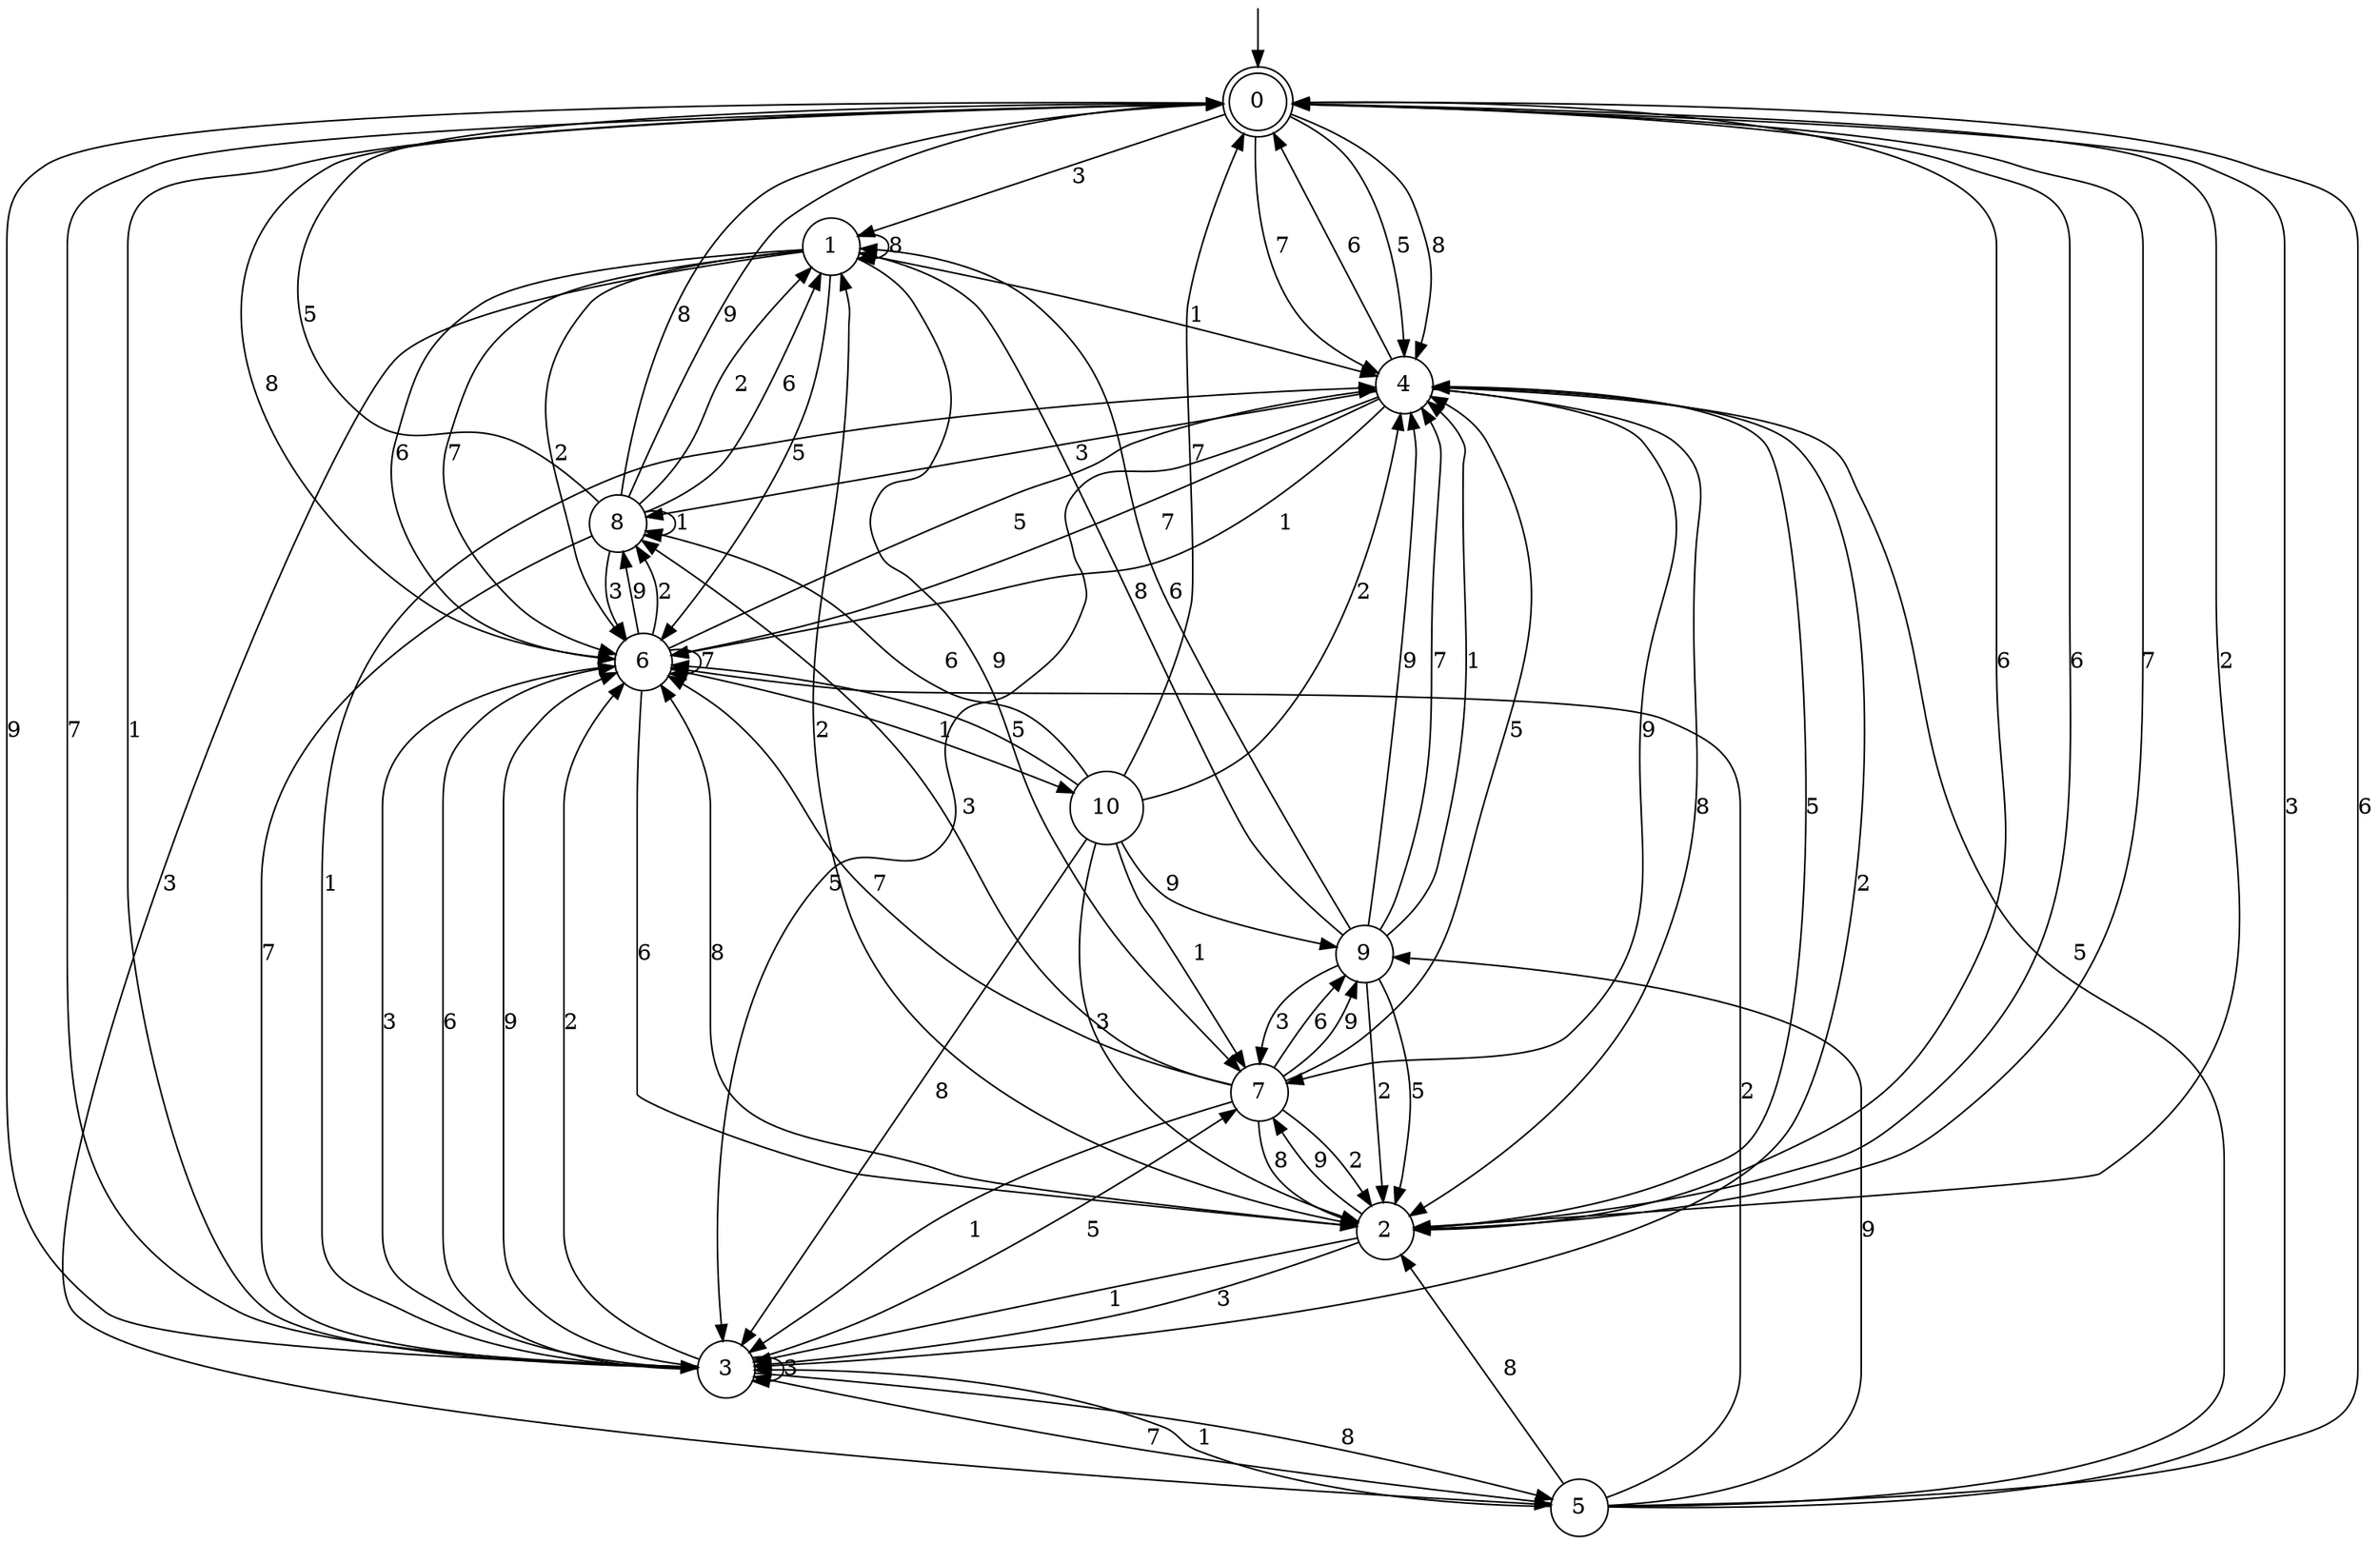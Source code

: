 digraph g {

	s0 [shape="doublecircle" label="0"];
	s1 [shape="circle" label="1"];
	s2 [shape="circle" label="2"];
	s3 [shape="circle" label="3"];
	s4 [shape="circle" label="4"];
	s5 [shape="circle" label="5"];
	s6 [shape="circle" label="6"];
	s7 [shape="circle" label="7"];
	s8 [shape="circle" label="8"];
	s9 [shape="circle" label="9"];
	s10 [shape="circle" label="10"];
	s0 -> s1 [label="3"];
	s0 -> s2 [label="6"];
	s0 -> s3 [label="9"];
	s0 -> s4 [label="7"];
	s0 -> s2 [label="2"];
	s0 -> s3 [label="1"];
	s0 -> s4 [label="5"];
	s0 -> s4 [label="8"];
	s1 -> s5 [label="3"];
	s1 -> s6 [label="6"];
	s1 -> s7 [label="9"];
	s1 -> s6 [label="7"];
	s1 -> s6 [label="2"];
	s1 -> s4 [label="1"];
	s1 -> s6 [label="5"];
	s1 -> s1 [label="8"];
	s2 -> s3 [label="3"];
	s2 -> s0 [label="6"];
	s2 -> s7 [label="9"];
	s2 -> s0 [label="7"];
	s2 -> s1 [label="2"];
	s2 -> s3 [label="1"];
	s2 -> s4 [label="5"];
	s2 -> s6 [label="8"];
	s3 -> s3 [label="3"];
	s3 -> s6 [label="6"];
	s3 -> s6 [label="9"];
	s3 -> s0 [label="7"];
	s3 -> s6 [label="2"];
	s3 -> s4 [label="1"];
	s3 -> s7 [label="5"];
	s3 -> s5 [label="8"];
	s4 -> s8 [label="3"];
	s4 -> s0 [label="6"];
	s4 -> s7 [label="9"];
	s4 -> s6 [label="7"];
	s4 -> s3 [label="2"];
	s4 -> s6 [label="1"];
	s4 -> s3 [label="5"];
	s4 -> s2 [label="8"];
	s5 -> s0 [label="3"];
	s5 -> s0 [label="6"];
	s5 -> s9 [label="9"];
	s5 -> s3 [label="7"];
	s5 -> s6 [label="2"];
	s5 -> s3 [label="1"];
	s5 -> s4 [label="5"];
	s5 -> s2 [label="8"];
	s6 -> s3 [label="3"];
	s6 -> s2 [label="6"];
	s6 -> s8 [label="9"];
	s6 -> s6 [label="7"];
	s6 -> s8 [label="2"];
	s6 -> s10 [label="1"];
	s6 -> s4 [label="5"];
	s6 -> s0 [label="8"];
	s7 -> s8 [label="3"];
	s7 -> s9 [label="6"];
	s7 -> s9 [label="9"];
	s7 -> s6 [label="7"];
	s7 -> s2 [label="2"];
	s7 -> s3 [label="1"];
	s7 -> s4 [label="5"];
	s7 -> s2 [label="8"];
	s8 -> s6 [label="3"];
	s8 -> s1 [label="6"];
	s8 -> s0 [label="9"];
	s8 -> s3 [label="7"];
	s8 -> s1 [label="2"];
	s8 -> s8 [label="1"];
	s8 -> s0 [label="5"];
	s8 -> s0 [label="8"];
	s9 -> s7 [label="3"];
	s9 -> s1 [label="6"];
	s9 -> s4 [label="9"];
	s9 -> s4 [label="7"];
	s9 -> s2 [label="2"];
	s9 -> s4 [label="1"];
	s9 -> s2 [label="5"];
	s9 -> s1 [label="8"];
	s10 -> s2 [label="3"];
	s10 -> s8 [label="6"];
	s10 -> s9 [label="9"];
	s10 -> s0 [label="7"];
	s10 -> s4 [label="2"];
	s10 -> s7 [label="1"];
	s10 -> s6 [label="5"];
	s10 -> s3 [label="8"];

__start0 [label="" shape="none" width="0" height="0"];
__start0 -> s0;

}
